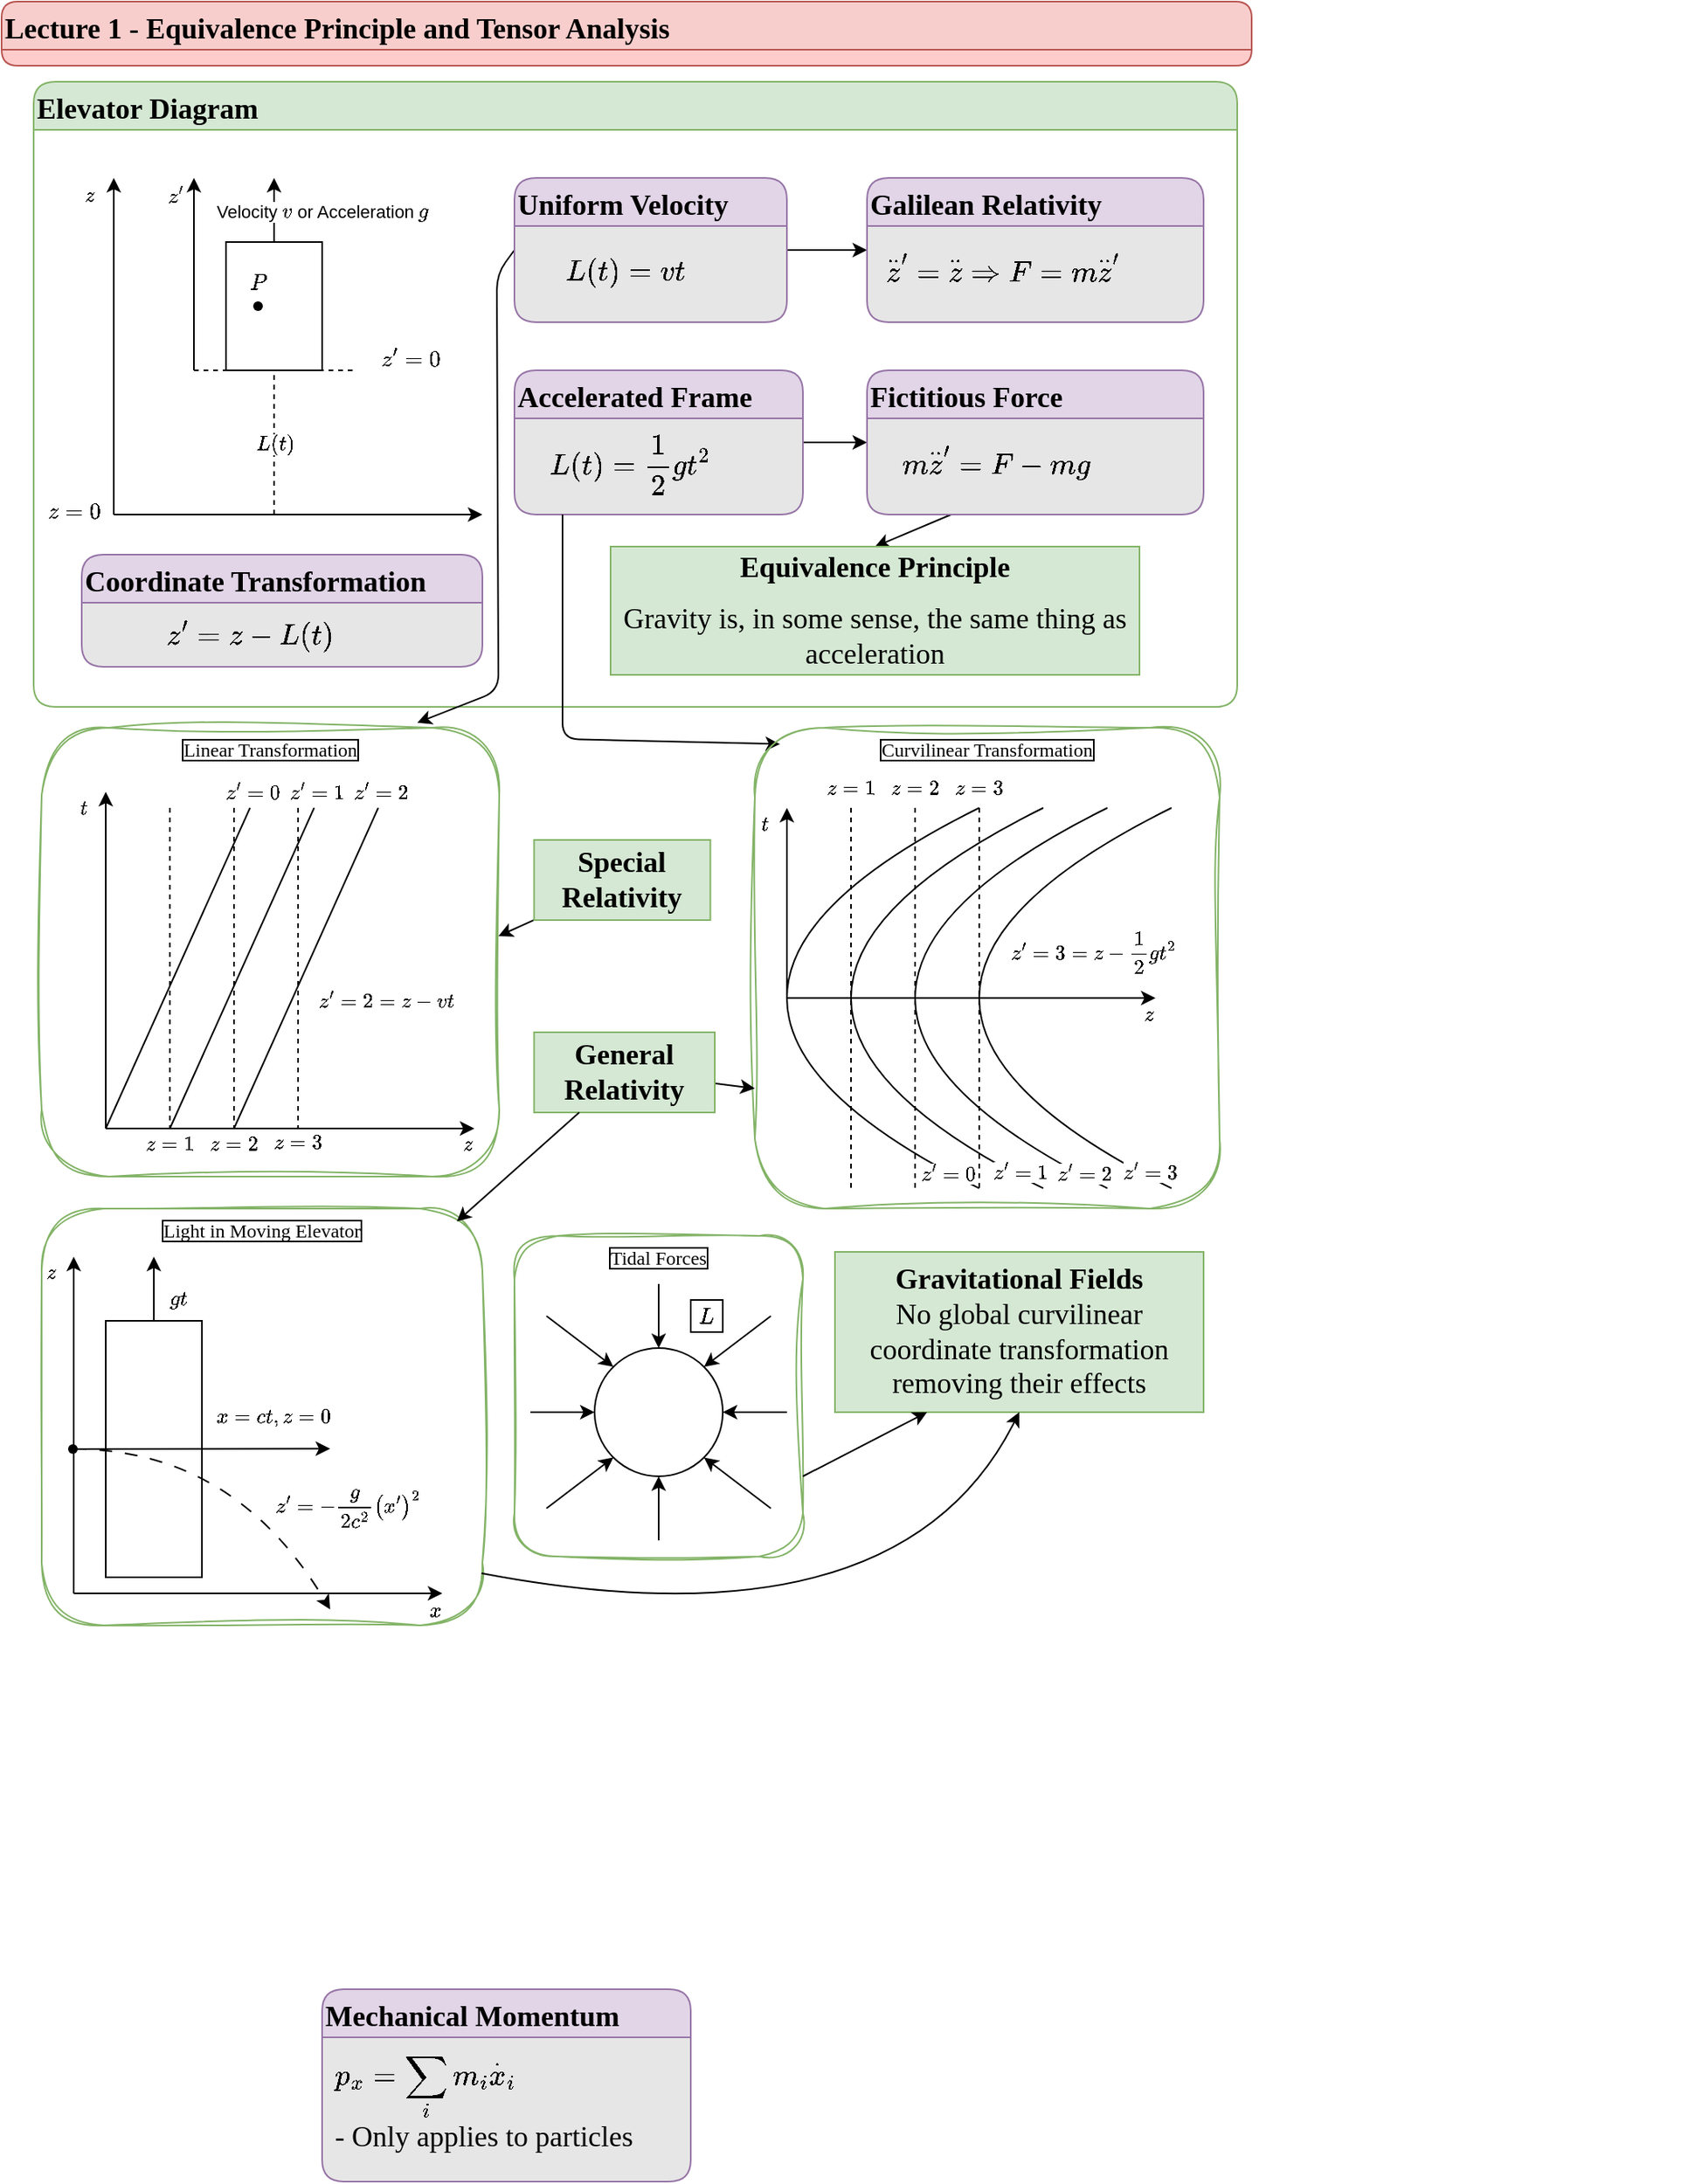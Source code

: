 <mxfile>
    <diagram id="JDI_gfJpjxLJ_JYhKjTu" name="Page-1">
        <mxGraphModel dx="939" dy="1319" grid="1" gridSize="10" guides="1" tooltips="1" connect="1" arrows="1" fold="1" page="1" pageScale="1" pageWidth="850" pageHeight="1100" math="1" shadow="0">
            <root>
                <mxCell id="0"/>
                <mxCell id="1" parent="0"/>
                <mxCell id="2" value="Lecture 1 - Equivalence Principle and Tensor Analysis" style="swimlane;fontFamily=Comic Sans MS;fontSize=18;align=left;fillColor=#f8cecc;strokeColor=#b85450;fillStyle=auto;rounded=1;startSize=30;labelBackgroundColor=none;swimlaneFillColor=#FFCCCC;gradientColor=none;gradientDirection=south;glass=0;shadow=0;textShadow=0;labelBorderColor=none;collapsible=0;movable=0;resizable=0;rotatable=0;deletable=0;editable=0;locked=1;connectable=0;" parent="1" vertex="1">
                    <mxGeometry x="30" y="10" width="780" height="40" as="geometry"/>
                </mxCell>
                <mxCell id="87" value="Linear Transformation" style="group;fillColor=none;strokeColor=#82b366;fontFamily=Comic Sans MS;labelBorderColor=default;connectable=0;sketch=1;curveFitting=1;jiggle=2;rounded=1;container=0;fontSize=12;movable=0;resizable=0;rotatable=0;deletable=0;editable=0;locked=1;" parent="1" vertex="1" connectable="0">
                    <mxGeometry x="55" y="463" width="285.5" height="280" as="geometry"/>
                </mxCell>
                <mxCell id="38" style="edgeStyle=none;html=1;entryX=0.5;entryY=0;entryDx=0;entryDy=0;exitX=0.25;exitY=1;exitDx=0;exitDy=0;movable=0;resizable=0;rotatable=0;deletable=0;editable=0;locked=1;connectable=0;" parent="1" source="34" target="37" edge="1">
                    <mxGeometry relative="1" as="geometry">
                        <mxPoint x="310" y="360" as="sourcePoint"/>
                    </mxGeometry>
                </mxCell>
                <mxCell id="E-6iDWutbOKhYZRiamqX-6" value="Elevator Diagram" style="swimlane;fontFamily=Comic Sans MS;fontSize=18;align=left;fillColor=#d5e8d4;strokeColor=#82b366;fillStyle=auto;rounded=1;startSize=30;swimlaneFillColor=none;collapsible=0;enumerate=0;comic=0;moveCells=0;fixedWidth=1;resizable=0;movableLabel=0;backgroundOutline=0;container=1;autosize=0;movable=0;rotatable=0;deletable=0;editable=0;locked=1;connectable=0;" parent="1" vertex="1">
                    <mxGeometry x="50" y="60" width="751" height="390" as="geometry">
                        <mxRectangle x="40" y="150" width="250" height="40" as="alternateBounds"/>
                    </mxGeometry>
                </mxCell>
                <mxCell id="37" value="&lt;p&gt;&lt;font face=&quot;Comic Sans MS&quot;&gt;&lt;span style=&quot;font-size: 18px;&quot;&gt;&lt;b&gt;Equivalence Principle&lt;/b&gt;&lt;/span&gt;&lt;/font&gt;&lt;/p&gt;&lt;p&gt;&lt;font face=&quot;Comic Sans MS&quot;&gt;&lt;span style=&quot;font-size: 18px;&quot;&gt;Gravity is, in some sense, the same thing as acceleration&lt;/span&gt;&lt;/font&gt;&lt;/p&gt;" style="text;strokeColor=#82b366;align=center;fillColor=#d5e8d4;html=1;verticalAlign=middle;whiteSpace=wrap;rounded=0;fontFamily=Helvetica;fontSize=11;fontColor=default;movable=0;resizable=0;rotatable=0;deletable=0;editable=0;locked=1;connectable=0;" parent="E-6iDWutbOKhYZRiamqX-6" vertex="1">
                    <mxGeometry x="360" y="290" width="330" height="80" as="geometry"/>
                </mxCell>
                <mxCell id="39" value="Coordinate Transformation" style="swimlane;fontFamily=Comic Sans MS;fontSize=18;align=left;fillColor=#e1d5e7;strokeColor=#9673a6;fillStyle=auto;rounded=1;startSize=30;swimlaneFillColor=#E6E6E6;collapsible=0;enumerate=0;comic=0;moveCells=0;fixedWidth=1;resizable=0;movableLabel=0;backgroundOutline=0;container=1;autosize=0;movable=0;rotatable=0;deletable=0;editable=0;locked=1;connectable=0;" parent="E-6iDWutbOKhYZRiamqX-6" vertex="1">
                    <mxGeometry x="30" y="295" width="250" height="70" as="geometry">
                        <mxRectangle x="40" y="150" width="250" height="40" as="alternateBounds"/>
                    </mxGeometry>
                </mxCell>
                <mxCell id="40" value="`z^\prime = z - L(t)`" style="text;html=1;align=left;verticalAlign=middle;resizable=0;points=[];autosize=1;strokeColor=none;fillColor=none;fontSize=18;fontFamily=Comic Sans MS;overflow=visible;portConstraint=none;connectable=0;autosizeGrid=1;backgroundOutline=0;recursiveResize=0;allowArrows=1;movable=0;rotatable=0;deletable=0;editable=0;locked=1;" parent="39" vertex="1">
                    <mxGeometry x="50.5" y="30" width="200" height="40" as="geometry"/>
                </mxCell>
                <mxCell id="vg88usDtNtBHZfyLmnjd-2" value="Mechanical Momentum" style="swimlane;fontFamily=Comic Sans MS;fontSize=18;align=left;fillColor=#e1d5e7;strokeColor=#9673a6;fillStyle=auto;rounded=1;startSize=30;swimlaneFillColor=#E6E6E6;collapsible=0;enumerate=0;comic=0;moveCells=0;fixedWidth=1;resizable=0;movableLabel=0;backgroundOutline=0;container=1;autosize=0;movable=0;rotatable=0;deletable=0;editable=0;locked=1;connectable=0;" parent="1" vertex="1">
                    <mxGeometry x="230" y="1250" width="230" height="120" as="geometry">
                        <mxRectangle x="40" y="150" width="250" height="40" as="alternateBounds"/>
                    </mxGeometry>
                </mxCell>
                <mxCell id="vg88usDtNtBHZfyLmnjd-3" value="`p_x = \sum_i m_i \dot x_i`&lt;div&gt;- Only applies to particles&lt;/div&gt;" style="text;html=1;align=left;verticalAlign=middle;resizable=0;points=[];autosize=1;strokeColor=none;fillColor=none;fontSize=18;fontFamily=Comic Sans MS;overflow=visible;portConstraint=none;connectable=0;autosizeGrid=1;backgroundOutline=0;recursiveResize=0;allowArrows=1;movable=0;rotatable=0;deletable=0;editable=0;locked=1;" parent="vg88usDtNtBHZfyLmnjd-2" vertex="1">
                    <mxGeometry x="6" y="42" width="270" height="60" as="geometry"/>
                </mxCell>
                <mxCell id="3" value="" style="endArrow=classic;html=1;movable=0;resizable=0;rotatable=0;deletable=0;editable=0;locked=1;connectable=0;" parent="1" edge="1">
                    <mxGeometry width="50" height="50" relative="1" as="geometry">
                        <mxPoint x="100" y="330" as="sourcePoint"/>
                        <mxPoint x="100" y="120" as="targetPoint"/>
                    </mxGeometry>
                </mxCell>
                <mxCell id="7" value="`z`" style="edgeLabel;html=1;align=center;verticalAlign=middle;resizable=0;points=[];movable=0;rotatable=0;deletable=0;editable=0;locked=1;connectable=0;" parent="3" vertex="1" connectable="0">
                    <mxGeometry x="0.181" y="3" relative="1" as="geometry">
                        <mxPoint x="-12" y="-75" as="offset"/>
                    </mxGeometry>
                </mxCell>
                <mxCell id="4" value="" style="endArrow=classic;html=1;movable=0;resizable=0;rotatable=0;deletable=0;editable=0;locked=1;connectable=0;" parent="1" edge="1">
                    <mxGeometry width="50" height="50" relative="1" as="geometry">
                        <mxPoint x="100" y="330" as="sourcePoint"/>
                        <mxPoint x="330" y="330" as="targetPoint"/>
                    </mxGeometry>
                </mxCell>
                <mxCell id="8" value="" style="rounded=0;whiteSpace=wrap;html=1;movable=0;resizable=0;rotatable=0;deletable=0;editable=0;locked=1;connectable=0;" parent="1" vertex="1">
                    <mxGeometry x="170" y="160" width="60" height="80" as="geometry"/>
                </mxCell>
                <mxCell id="9" value="" style="endArrow=none;dashed=1;html=1;entryX=0.5;entryY=1;entryDx=0;entryDy=0;movable=0;resizable=0;rotatable=0;deletable=0;editable=0;locked=1;connectable=0;" parent="1" target="8" edge="1">
                    <mxGeometry width="50" height="50" relative="1" as="geometry">
                        <mxPoint x="200" y="330" as="sourcePoint"/>
                        <mxPoint x="280" y="230" as="targetPoint"/>
                    </mxGeometry>
                </mxCell>
                <mxCell id="10" value="`L(t)`" style="edgeLabel;html=1;align=center;verticalAlign=middle;resizable=0;points=[];movable=0;rotatable=0;deletable=0;editable=0;locked=1;connectable=0;" parent="9" vertex="1" connectable="0">
                    <mxGeometry x="-0.013" relative="1" as="geometry">
                        <mxPoint as="offset"/>
                    </mxGeometry>
                </mxCell>
                <mxCell id="11" value="" style="endArrow=none;dashed=1;html=1;movable=0;resizable=0;rotatable=0;deletable=0;editable=0;locked=1;connectable=0;" parent="1" edge="1">
                    <mxGeometry width="50" height="50" relative="1" as="geometry">
                        <mxPoint x="150" y="240" as="sourcePoint"/>
                        <mxPoint x="250" y="240" as="targetPoint"/>
                    </mxGeometry>
                </mxCell>
                <mxCell id="12" value="" style="endArrow=classic;html=1;movable=0;resizable=0;rotatable=0;deletable=0;editable=0;locked=1;connectable=0;" parent="1" edge="1">
                    <mxGeometry width="50" height="50" relative="1" as="geometry">
                        <mxPoint x="150" y="240" as="sourcePoint"/>
                        <mxPoint x="150" y="120" as="targetPoint"/>
                    </mxGeometry>
                </mxCell>
                <mxCell id="13" value="`z^&#39;`" style="edgeLabel;html=1;align=center;verticalAlign=middle;resizable=0;points=[];movable=0;rotatable=0;deletable=0;editable=0;locked=1;connectable=0;" parent="12" vertex="1" connectable="0">
                    <mxGeometry x="0.181" y="3" relative="1" as="geometry">
                        <mxPoint x="-9" y="-38" as="offset"/>
                    </mxGeometry>
                </mxCell>
                <mxCell id="14" value="" style="endArrow=classic;html=1;exitX=0.5;exitY=0;exitDx=0;exitDy=0;movable=0;resizable=0;rotatable=0;deletable=0;editable=0;locked=1;connectable=0;" parent="1" source="8" edge="1">
                    <mxGeometry width="50" height="50" relative="1" as="geometry">
                        <mxPoint x="199.64" y="130" as="sourcePoint"/>
                        <mxPoint x="200" y="120" as="targetPoint"/>
                    </mxGeometry>
                </mxCell>
                <mxCell id="15" value="Velocity `v` or Acceleration `g`" style="edgeLabel;html=1;align=center;verticalAlign=middle;resizable=0;points=[];movable=0;rotatable=0;deletable=0;editable=0;locked=1;connectable=0;" parent="14" vertex="1" connectable="0">
                    <mxGeometry x="0.181" y="3" relative="1" as="geometry">
                        <mxPoint x="33" y="4" as="offset"/>
                    </mxGeometry>
                </mxCell>
                <mxCell id="16" value="`z^\prime = 0`" style="text;html=1;align=center;verticalAlign=middle;resizable=0;points=[];autosize=1;strokeColor=none;fillColor=none;movable=0;rotatable=0;deletable=0;editable=0;locked=1;connectable=0;" parent="1" vertex="1">
                    <mxGeometry x="235" y="218" width="100" height="30" as="geometry"/>
                </mxCell>
                <mxCell id="17" value="`z = 0`" style="text;html=1;align=center;verticalAlign=middle;resizable=0;points=[];autosize=1;strokeColor=none;fillColor=none;movable=0;rotatable=0;deletable=0;editable=0;locked=1;connectable=0;" parent="1" vertex="1">
                    <mxGeometry x="44.5" y="313" width="60" height="30" as="geometry"/>
                </mxCell>
                <mxCell id="18" value="" style="shape=waypoint;sketch=0;fillStyle=solid;size=6;pointerEvents=1;points=[];fillColor=none;resizable=0;rotatable=0;perimeter=centerPerimeter;snapToPoint=1;movable=0;deletable=0;editable=0;locked=1;connectable=0;" parent="1" vertex="1">
                    <mxGeometry x="180" y="190" width="20" height="20" as="geometry"/>
                </mxCell>
                <mxCell id="19" value="`P`" style="text;html=1;align=center;verticalAlign=middle;resizable=0;points=[];autosize=1;strokeColor=none;fillColor=none;movable=0;rotatable=0;deletable=0;editable=0;locked=1;connectable=0;" parent="1" vertex="1">
                    <mxGeometry x="170" y="170" width="40" height="30" as="geometry"/>
                </mxCell>
                <mxCell id="32" style="edgeStyle=none;html=1;movable=0;resizable=0;rotatable=0;deletable=0;editable=0;locked=1;connectable=0;" parent="1" source="24" edge="1">
                    <mxGeometry relative="1" as="geometry">
                        <mxPoint x="570" y="165" as="targetPoint"/>
                    </mxGeometry>
                </mxCell>
                <mxCell id="92" style="edgeStyle=none;html=1;entryX=0.821;entryY=-0.011;entryDx=0;entryDy=0;exitX=0;exitY=0.5;exitDx=0;exitDy=0;entryPerimeter=0;movable=0;resizable=0;rotatable=0;deletable=0;editable=0;locked=1;connectable=0;" parent="1" source="24" target="87" edge="1">
                    <mxGeometry relative="1" as="geometry">
                        <Array as="points">
                            <mxPoint x="339" y="180"/>
                            <mxPoint x="340" y="440"/>
                        </Array>
                    </mxGeometry>
                </mxCell>
                <mxCell id="24" value="Uniform Velocity" style="swimlane;fontFamily=Comic Sans MS;fontSize=18;align=left;fillColor=#e1d5e7;strokeColor=#9673a6;fillStyle=auto;rounded=1;startSize=30;swimlaneFillColor=#E6E6E6;collapsible=0;enumerate=0;comic=0;moveCells=0;fixedWidth=1;resizable=0;movableLabel=0;backgroundOutline=0;container=1;autosize=0;movable=0;rotatable=0;deletable=0;editable=0;locked=1;connectable=0;" parent="1" vertex="1">
                    <mxGeometry x="350" y="120" width="170" height="90" as="geometry">
                        <mxRectangle x="40" y="150" width="250" height="40" as="alternateBounds"/>
                    </mxGeometry>
                </mxCell>
                <mxCell id="25" value="`L(t) = vt`" style="text;html=1;align=left;verticalAlign=middle;resizable=0;points=[];autosize=1;strokeColor=none;fillColor=none;fontSize=18;fontFamily=Comic Sans MS;overflow=visible;portConstraint=none;connectable=0;autosizeGrid=1;backgroundOutline=0;recursiveResize=0;allowArrows=1;movable=0;rotatable=0;deletable=0;editable=0;locked=1;" parent="24" vertex="1">
                    <mxGeometry x="30" y="38" width="110" height="40" as="geometry"/>
                </mxCell>
                <mxCell id="36" style="edgeStyle=none;html=1;exitX=1;exitY=0.5;exitDx=0;exitDy=0;entryX=0;entryY=0.5;entryDx=0;entryDy=0;movable=0;resizable=0;rotatable=0;deletable=0;editable=0;locked=1;connectable=0;" parent="1" source="26" target="34" edge="1">
                    <mxGeometry relative="1" as="geometry"/>
                </mxCell>
                <mxCell id="26" value="Accelerated Frame" style="swimlane;fontFamily=Comic Sans MS;fontSize=18;align=left;fillColor=#e1d5e7;strokeColor=#9673a6;fillStyle=auto;rounded=1;startSize=30;swimlaneFillColor=#E6E6E6;collapsible=0;enumerate=0;comic=0;moveCells=0;fixedWidth=1;resizable=0;movableLabel=0;backgroundOutline=0;container=1;autosize=0;movable=0;rotatable=0;deletable=0;editable=0;locked=1;connectable=0;" parent="1" vertex="1">
                    <mxGeometry x="350" y="240" width="180" height="90" as="geometry">
                        <mxRectangle x="40" y="150" width="250" height="40" as="alternateBounds"/>
                    </mxGeometry>
                </mxCell>
                <mxCell id="27" value="`L(t) = \frac{1}{2} g t^2`" style="text;html=1;align=left;verticalAlign=middle;resizable=0;points=[];autosize=1;strokeColor=none;fillColor=none;fontSize=18;fontFamily=Comic Sans MS;overflow=visible;portConstraint=none;connectable=0;autosizeGrid=1;backgroundOutline=0;recursiveResize=0;allowArrows=1;movable=0;rotatable=0;deletable=0;editable=0;locked=1;" parent="26" vertex="1">
                    <mxGeometry x="20" y="38" width="240" height="40" as="geometry"/>
                </mxCell>
                <mxCell id="30" value="Galilean Relativity" style="swimlane;fontFamily=Comic Sans MS;fontSize=18;align=left;fillColor=#e1d5e7;strokeColor=#9673a6;fillStyle=auto;rounded=1;startSize=30;swimlaneFillColor=#E6E6E6;collapsible=0;enumerate=0;comic=0;moveCells=0;fixedWidth=1;resizable=0;movableLabel=0;backgroundOutline=0;container=1;autosize=0;connectable=0;movable=0;rotatable=0;deletable=0;editable=0;locked=1;" parent="1" vertex="1">
                    <mxGeometry x="570" y="120" width="210" height="90" as="geometry">
                        <mxRectangle x="40" y="150" width="250" height="40" as="alternateBounds"/>
                    </mxGeometry>
                </mxCell>
                <mxCell id="31" value="`\ddot z^\prime = \ddot z \implies F = m\ddot z^\prime`" style="text;html=1;align=left;verticalAlign=middle;resizable=0;points=[];autosize=1;strokeColor=none;fillColor=none;fontSize=18;fontFamily=Comic Sans MS;overflow=visible;portConstraint=none;connectable=0;autosizeGrid=1;backgroundOutline=0;recursiveResize=0;allowArrows=1;movable=0;rotatable=0;deletable=0;editable=0;locked=1;" parent="30" vertex="1">
                    <mxGeometry x="10" y="38" width="510" height="40" as="geometry"/>
                </mxCell>
                <mxCell id="34" value="Fictitious Force" style="swimlane;fontFamily=Comic Sans MS;fontSize=18;align=left;fillColor=#e1d5e7;strokeColor=#9673a6;fillStyle=auto;rounded=1;startSize=30;swimlaneFillColor=#E6E6E6;collapsible=0;enumerate=0;comic=0;moveCells=0;fixedWidth=1;resizable=0;movableLabel=0;backgroundOutline=0;container=1;autosize=0;connectable=0;movable=0;rotatable=0;deletable=0;editable=0;locked=1;" parent="1" vertex="1">
                    <mxGeometry x="570" y="240" width="210" height="90" as="geometry">
                        <mxRectangle x="40" y="150" width="250" height="40" as="alternateBounds"/>
                    </mxGeometry>
                </mxCell>
                <mxCell id="35" value="`m\ddot z^\prime = F - mg`" style="text;html=1;align=left;verticalAlign=middle;resizable=0;points=[];autosize=1;strokeColor=none;fillColor=none;fontSize=18;fontFamily=Comic Sans MS;overflow=visible;portConstraint=none;connectable=0;autosizeGrid=1;backgroundOutline=0;recursiveResize=0;allowArrows=1;movable=0;rotatable=0;deletable=0;editable=0;locked=1;" parent="34" vertex="1">
                    <mxGeometry x="20" y="38" width="260" height="40" as="geometry"/>
                </mxCell>
                <mxCell id="91" value="" style="endArrow=classic;html=1;entryX=0.054;entryY=0.034;entryDx=0;entryDy=0;entryPerimeter=0;movable=0;resizable=0;rotatable=0;deletable=0;editable=0;locked=1;connectable=0;" parent="1" target="89" edge="1">
                    <mxGeometry width="50" height="50" relative="1" as="geometry">
                        <mxPoint x="380" y="330" as="sourcePoint"/>
                        <mxPoint x="430" y="540" as="targetPoint"/>
                        <Array as="points">
                            <mxPoint x="380" y="470"/>
                        </Array>
                    </mxGeometry>
                </mxCell>
                <mxCell id="89" value="Curvilinear Transformation" style="group;fontFamily=Comic Sans MS;labelBorderColor=default;connectable=0;sketch=1;curveFitting=1;jiggle=2;rounded=1;container=0;fontSize=12;fillColor=none;strokeColor=#82b366;movable=0;resizable=0;rotatable=0;deletable=0;editable=0;locked=1;" parent="1" vertex="1" connectable="0">
                    <mxGeometry x="500" y="463" width="290" height="300" as="geometry"/>
                </mxCell>
                <mxCell id="97" style="edgeStyle=none;html=1;entryX=0;entryY=0.75;entryDx=0;entryDy=0;movable=0;resizable=0;rotatable=0;deletable=0;editable=0;locked=1;connectable=0;" parent="1" source="94" target="89" edge="1">
                    <mxGeometry relative="1" as="geometry"/>
                </mxCell>
                <mxCell id="94" value="&lt;p&gt;&lt;font face=&quot;Comic Sans MS&quot;&gt;&lt;span style=&quot;font-size: 18px;&quot;&gt;&lt;b&gt;General&lt;br&gt;Relativity&lt;/b&gt;&lt;/span&gt;&lt;/font&gt;&lt;/p&gt;" style="text;strokeColor=#82b366;align=center;fillColor=#d5e8d4;html=1;verticalAlign=middle;whiteSpace=wrap;rounded=0;fontFamily=Helvetica;fontSize=11;fontColor=default;rotation=0;movable=0;resizable=0;rotatable=0;deletable=0;editable=0;locked=1;connectable=0;" parent="1" vertex="1">
                    <mxGeometry x="362.25" y="653" width="112.75" height="50" as="geometry"/>
                </mxCell>
                <mxCell id="96" style="edgeStyle=none;html=1;movable=0;resizable=0;rotatable=0;deletable=0;editable=0;locked=1;connectable=0;" parent="1" source="93" edge="1">
                    <mxGeometry relative="1" as="geometry">
                        <mxPoint x="340" y="593" as="targetPoint"/>
                    </mxGeometry>
                </mxCell>
                <mxCell id="93" value="&lt;p&gt;&lt;font face=&quot;Comic Sans MS&quot;&gt;&lt;span style=&quot;font-size: 18px;&quot;&gt;&lt;b&gt;Special &lt;br&gt;Relativity&lt;/b&gt;&lt;/span&gt;&lt;/font&gt;&lt;/p&gt;" style="text;strokeColor=#82b366;align=center;fillColor=#d5e8d4;html=1;verticalAlign=middle;whiteSpace=wrap;rounded=0;fontFamily=Helvetica;fontSize=11;fontColor=default;rotation=0;movable=0;resizable=0;rotatable=0;deletable=0;editable=0;locked=1;connectable=0;" parent="1" vertex="1">
                    <mxGeometry x="362.25" y="533" width="110" height="50" as="geometry"/>
                </mxCell>
                <mxCell id="116" value="" style="endArrow=classic;html=1;movable=0;resizable=0;rotatable=0;deletable=0;editable=0;locked=1;connectable=0;" parent="1" edge="1">
                    <mxGeometry width="50" height="50" relative="1" as="geometry">
                        <mxPoint x="75" y="1003" as="sourcePoint"/>
                        <mxPoint x="75" y="793" as="targetPoint"/>
                    </mxGeometry>
                </mxCell>
                <mxCell id="117" value="`z`" style="edgeLabel;html=1;align=center;verticalAlign=middle;resizable=0;points=[];movable=0;rotatable=0;deletable=0;editable=0;locked=1;connectable=0;" parent="116" vertex="1" connectable="0">
                    <mxGeometry x="0.181" y="3" relative="1" as="geometry">
                        <mxPoint x="-11" y="-76" as="offset"/>
                    </mxGeometry>
                </mxCell>
                <mxCell id="118" value="" style="endArrow=classic;html=1;movable=0;resizable=0;rotatable=0;deletable=0;editable=0;locked=1;connectable=0;" parent="1" edge="1">
                    <mxGeometry width="50" height="50" relative="1" as="geometry">
                        <mxPoint x="75" y="1003" as="sourcePoint"/>
                        <mxPoint x="305" y="1003" as="targetPoint"/>
                    </mxGeometry>
                </mxCell>
                <mxCell id="132" value="`x`" style="edgeLabel;html=1;align=center;verticalAlign=middle;resizable=0;points=[];movable=0;rotatable=0;deletable=0;editable=0;locked=1;connectable=0;" parent="118" vertex="1" connectable="0">
                    <mxGeometry x="0.72" y="1" relative="1" as="geometry">
                        <mxPoint x="27" y="12" as="offset"/>
                    </mxGeometry>
                </mxCell>
                <mxCell id="133" value="" style="rounded=0;whiteSpace=wrap;html=1;movable=0;resizable=0;rotatable=0;deletable=0;editable=0;locked=1;connectable=0;" parent="1" vertex="1">
                    <mxGeometry x="95" y="833" width="60" height="160" as="geometry"/>
                </mxCell>
                <mxCell id="134" value="" style="endArrow=classic;html=1;exitX=0.5;exitY=0;exitDx=0;exitDy=0;movable=0;resizable=0;rotatable=0;deletable=0;editable=0;locked=1;connectable=0;" parent="1" source="133" edge="1">
                    <mxGeometry width="50" height="50" relative="1" as="geometry">
                        <mxPoint x="175" y="933" as="sourcePoint"/>
                        <mxPoint x="125" y="793" as="targetPoint"/>
                    </mxGeometry>
                </mxCell>
                <mxCell id="152" value="`g t`" style="edgeLabel;html=1;align=center;verticalAlign=middle;resizable=0;points=[];movable=0;rotatable=0;deletable=0;editable=0;locked=1;connectable=0;" parent="134" vertex="1" connectable="0">
                    <mxGeometry x="-0.285" y="-1" relative="1" as="geometry">
                        <mxPoint x="14" as="offset"/>
                    </mxGeometry>
                </mxCell>
                <mxCell id="138" value="" style="endArrow=classic;html=1;movable=0;resizable=0;rotatable=0;deletable=0;editable=0;locked=1;connectable=0;" parent="1" source="153" edge="1">
                    <mxGeometry width="50" height="50" relative="1" as="geometry">
                        <mxPoint x="75" y="912.75" as="sourcePoint"/>
                        <mxPoint x="235" y="912.75" as="targetPoint"/>
                    </mxGeometry>
                </mxCell>
                <mxCell id="147" value="`x = ct, z = 0`" style="edgeLabel;html=1;align=center;verticalAlign=middle;resizable=0;points=[];movable=0;rotatable=0;deletable=0;editable=0;locked=1;connectable=0;" parent="138" vertex="1" connectable="0">
                    <mxGeometry x="0.154" y="1" relative="1" as="geometry">
                        <mxPoint x="32" y="-19" as="offset"/>
                    </mxGeometry>
                </mxCell>
                <mxCell id="142" value="" style="curved=1;endArrow=classic;html=1;dashed=1;dashPattern=8 8;movable=0;resizable=0;rotatable=0;deletable=0;editable=0;locked=1;connectable=0;" parent="1" edge="1">
                    <mxGeometry width="50" height="50" relative="1" as="geometry">
                        <mxPoint x="75" y="913" as="sourcePoint"/>
                        <mxPoint x="235" y="1013" as="targetPoint"/>
                        <Array as="points">
                            <mxPoint x="175" y="913"/>
                        </Array>
                    </mxGeometry>
                </mxCell>
                <mxCell id="146" value="`z^&#39; = -\frac{g}{2c^2}(x^&#39;)^2`" style="edgeLabel;html=1;align=center;verticalAlign=middle;resizable=0;points=[];movable=0;rotatable=0;deletable=0;editable=0;locked=1;connectable=0;" parent="142" vertex="1" connectable="0">
                    <mxGeometry x="0.268" y="-9" relative="1" as="geometry">
                        <mxPoint x="59" as="offset"/>
                    </mxGeometry>
                </mxCell>
                <mxCell id="41" value="" style="endArrow=classic;html=1;movable=0;resizable=0;rotatable=0;deletable=0;editable=0;locked=1;connectable=0;" parent="1" edge="1">
                    <mxGeometry width="50" height="50" relative="1" as="geometry">
                        <mxPoint x="95" y="713" as="sourcePoint"/>
                        <mxPoint x="95" y="503" as="targetPoint"/>
                    </mxGeometry>
                </mxCell>
                <mxCell id="42" value="`t`" style="edgeLabel;html=1;align=center;verticalAlign=middle;resizable=0;points=[];movable=0;rotatable=0;deletable=0;editable=0;locked=1;connectable=0;" parent="41" vertex="1" connectable="0">
                    <mxGeometry x="0.181" y="3" relative="1" as="geometry">
                        <mxPoint x="-11" y="-76" as="offset"/>
                    </mxGeometry>
                </mxCell>
                <mxCell id="43" value="" style="endArrow=classic;html=1;movable=0;resizable=0;rotatable=0;deletable=0;editable=0;locked=1;connectable=0;" parent="1" edge="1">
                    <mxGeometry width="50" height="50" relative="1" as="geometry">
                        <mxPoint x="95" y="713" as="sourcePoint"/>
                        <mxPoint x="325" y="713" as="targetPoint"/>
                    </mxGeometry>
                </mxCell>
                <mxCell id="44" value="`z`" style="edgeLabel;html=1;align=center;verticalAlign=middle;resizable=0;points=[];movable=0;rotatable=0;deletable=0;editable=0;locked=1;connectable=0;" parent="43" vertex="1" connectable="0">
                    <mxGeometry x="0.048" relative="1" as="geometry">
                        <mxPoint x="105" y="10" as="offset"/>
                    </mxGeometry>
                </mxCell>
                <mxCell id="45" value="" style="endArrow=none;html=1;movable=0;resizable=0;rotatable=0;deletable=0;editable=0;locked=1;connectable=0;" parent="1" edge="1">
                    <mxGeometry width="50" height="50" relative="1" as="geometry">
                        <mxPoint x="95" y="713" as="sourcePoint"/>
                        <mxPoint x="185" y="513" as="targetPoint"/>
                    </mxGeometry>
                </mxCell>
                <mxCell id="57" value="`z^\prime=0`" style="edgeLabel;html=1;align=center;verticalAlign=middle;resizable=0;points=[];movable=0;rotatable=0;deletable=0;editable=0;locked=1;connectable=0;" parent="45" vertex="1" connectable="0">
                    <mxGeometry x="0.472" relative="1" as="geometry">
                        <mxPoint x="24" y="-63" as="offset"/>
                    </mxGeometry>
                </mxCell>
                <mxCell id="46" value="" style="endArrow=none;html=1;movable=0;resizable=0;rotatable=0;deletable=0;editable=0;locked=1;connectable=0;" parent="1" edge="1">
                    <mxGeometry width="50" height="50" relative="1" as="geometry">
                        <mxPoint x="135" y="713" as="sourcePoint"/>
                        <mxPoint x="225" y="513" as="targetPoint"/>
                    </mxGeometry>
                </mxCell>
                <mxCell id="59" value="&lt;span style=&quot;color: rgb(0, 0, 0);&quot;&gt;`z^\prime=1`&lt;/span&gt;" style="edgeLabel;html=1;align=center;verticalAlign=middle;resizable=0;points=[];movable=0;rotatable=0;deletable=0;editable=0;locked=1;connectable=0;" parent="46" vertex="1" connectable="0">
                    <mxGeometry x="0.367" y="-1" relative="1" as="geometry">
                        <mxPoint x="28" y="-74" as="offset"/>
                    </mxGeometry>
                </mxCell>
                <mxCell id="47" value="" style="endArrow=none;html=1;movable=0;resizable=0;rotatable=0;deletable=0;editable=0;locked=1;connectable=0;" parent="1" edge="1">
                    <mxGeometry width="50" height="50" relative="1" as="geometry">
                        <mxPoint x="175" y="713" as="sourcePoint"/>
                        <mxPoint x="265" y="513" as="targetPoint"/>
                    </mxGeometry>
                </mxCell>
                <mxCell id="60" value="&lt;span style=&quot;color: rgb(0, 0, 0);&quot;&gt;`z^\prime=2`&lt;/span&gt;" style="edgeLabel;html=1;align=center;verticalAlign=middle;resizable=0;points=[];movable=0;rotatable=0;deletable=0;editable=0;locked=1;connectable=0;" parent="47" vertex="1" connectable="0">
                    <mxGeometry x="0.605" y="1" relative="1" as="geometry">
                        <mxPoint x="19" y="-49" as="offset"/>
                    </mxGeometry>
                </mxCell>
                <mxCell id="149" value="`z^&#39; = 2 = z - vt`" style="edgeLabel;html=1;align=center;verticalAlign=middle;resizable=0;points=[];movable=0;rotatable=0;deletable=0;editable=0;locked=1;connectable=0;" parent="47" vertex="1" connectable="0">
                    <mxGeometry x="0.203" relative="1" as="geometry">
                        <mxPoint x="41" y="40" as="offset"/>
                    </mxGeometry>
                </mxCell>
                <mxCell id="48" value="" style="endArrow=none;dashed=1;html=1;movable=0;resizable=0;rotatable=0;deletable=0;editable=0;locked=1;connectable=0;" parent="1" edge="1">
                    <mxGeometry width="50" height="50" relative="1" as="geometry">
                        <mxPoint x="135" y="513" as="sourcePoint"/>
                        <mxPoint x="135" y="713" as="targetPoint"/>
                    </mxGeometry>
                </mxCell>
                <mxCell id="54" value="`z=1`" style="edgeLabel;html=1;align=center;verticalAlign=middle;resizable=0;points=[];movable=0;rotatable=0;deletable=0;editable=0;locked=1;connectable=0;" parent="48" vertex="1" connectable="0">
                    <mxGeometry x="0.558" relative="1" as="geometry">
                        <mxPoint y="54" as="offset"/>
                    </mxGeometry>
                </mxCell>
                <mxCell id="49" value="" style="endArrow=none;dashed=1;html=1;movable=0;resizable=0;rotatable=0;deletable=0;editable=0;locked=1;connectable=0;" parent="1" edge="1">
                    <mxGeometry width="50" height="50" relative="1" as="geometry">
                        <mxPoint x="175" y="513" as="sourcePoint"/>
                        <mxPoint x="175" y="713" as="targetPoint"/>
                    </mxGeometry>
                </mxCell>
                <mxCell id="55" value="`z=2`" style="edgeLabel;html=1;align=center;verticalAlign=middle;resizable=0;points=[];movable=0;rotatable=0;deletable=0;editable=0;locked=1;connectable=0;" parent="49" vertex="1" connectable="0">
                    <mxGeometry x="0.505" y="3" relative="1" as="geometry">
                        <mxPoint x="-3" y="59" as="offset"/>
                    </mxGeometry>
                </mxCell>
                <mxCell id="50" value="" style="endArrow=none;dashed=1;html=1;movable=0;resizable=0;rotatable=0;deletable=0;editable=0;locked=1;connectable=0;" parent="1" edge="1">
                    <mxGeometry width="50" height="50" relative="1" as="geometry">
                        <mxPoint x="215" y="513" as="sourcePoint"/>
                        <mxPoint x="215" y="713" as="targetPoint"/>
                    </mxGeometry>
                </mxCell>
                <mxCell id="56" value="`z=3`" style="edgeLabel;html=1;align=center;verticalAlign=middle;resizable=0;points=[];movable=0;rotatable=0;deletable=0;editable=0;locked=1;connectable=0;" parent="50" vertex="1" connectable="0">
                    <mxGeometry x="0.64" y="-2" relative="1" as="geometry">
                        <mxPoint x="2" y="45" as="offset"/>
                    </mxGeometry>
                </mxCell>
                <mxCell id="77" value="" style="curved=1;endArrow=none;html=1;endFill=0;movable=0;resizable=0;rotatable=0;deletable=0;editable=0;locked=1;connectable=0;" parent="1" edge="1">
                    <mxGeometry width="50" height="50" relative="1" as="geometry">
                        <mxPoint x="640" y="513" as="sourcePoint"/>
                        <mxPoint x="640" y="750.333" as="targetPoint"/>
                        <Array as="points">
                            <mxPoint x="400" y="631.667"/>
                        </Array>
                    </mxGeometry>
                </mxCell>
                <mxCell id="81" value="`z^&#39;=0`" style="edgeLabel;html=1;align=center;verticalAlign=middle;resizable=0;points=[];movable=0;rotatable=0;deletable=0;editable=0;locked=1;connectable=0;" parent="77" vertex="1" connectable="0">
                    <mxGeometry x="0.914" y="1" relative="1" as="geometry">
                        <mxPoint y="1" as="offset"/>
                    </mxGeometry>
                </mxCell>
                <mxCell id="61" value="" style="endArrow=classic;html=1;movable=0;resizable=0;rotatable=0;deletable=0;editable=0;locked=1;connectable=0;" parent="1" edge="1">
                    <mxGeometry width="50" height="50" relative="1" as="geometry">
                        <mxPoint x="520" y="631.667" as="sourcePoint"/>
                        <mxPoint x="520" y="513" as="targetPoint"/>
                    </mxGeometry>
                </mxCell>
                <mxCell id="62" value="`t`" style="edgeLabel;html=1;align=center;verticalAlign=middle;resizable=0;points=[];movable=0;rotatable=0;deletable=0;editable=0;locked=1;connectable=0;" parent="61" vertex="1" connectable="0">
                    <mxGeometry x="0.181" y="3" relative="1" as="geometry">
                        <mxPoint x="-11" y="-39" as="offset"/>
                    </mxGeometry>
                </mxCell>
                <mxCell id="63" value="" style="endArrow=classic;html=1;movable=0;resizable=0;rotatable=0;deletable=0;editable=0;locked=1;connectable=0;" parent="1" edge="1">
                    <mxGeometry width="50" height="50" relative="1" as="geometry">
                        <mxPoint x="520" y="631.667" as="sourcePoint"/>
                        <mxPoint x="750" y="631.667" as="targetPoint"/>
                    </mxGeometry>
                </mxCell>
                <mxCell id="64" value="`z`" style="edgeLabel;html=1;align=center;verticalAlign=middle;resizable=0;points=[];movable=0;rotatable=0;deletable=0;editable=0;locked=1;connectable=0;" parent="63" vertex="1" connectable="0">
                    <mxGeometry x="0.048" relative="1" as="geometry">
                        <mxPoint x="105" y="10" as="offset"/>
                    </mxGeometry>
                </mxCell>
                <mxCell id="71" value="" style="endArrow=none;dashed=1;html=1;movable=0;resizable=0;rotatable=0;deletable=0;editable=0;locked=1;connectable=0;" parent="1" edge="1">
                    <mxGeometry width="50" height="50" relative="1" as="geometry">
                        <mxPoint x="560" y="513" as="sourcePoint"/>
                        <mxPoint x="560" y="750.333" as="targetPoint"/>
                    </mxGeometry>
                </mxCell>
                <mxCell id="72" value="`z=1`" style="edgeLabel;html=1;align=center;verticalAlign=middle;resizable=0;points=[];movable=0;rotatable=0;deletable=0;editable=0;locked=1;connectable=0;" parent="71" vertex="1" connectable="0">
                    <mxGeometry x="0.558" relative="1" as="geometry">
                        <mxPoint y="-197" as="offset"/>
                    </mxGeometry>
                </mxCell>
                <mxCell id="73" value="" style="endArrow=none;dashed=1;html=1;movable=0;resizable=0;rotatable=0;deletable=0;editable=0;locked=1;connectable=0;" parent="1" edge="1">
                    <mxGeometry width="50" height="50" relative="1" as="geometry">
                        <mxPoint x="600" y="513" as="sourcePoint"/>
                        <mxPoint x="600" y="750.333" as="targetPoint"/>
                    </mxGeometry>
                </mxCell>
                <mxCell id="74" value="`z=2`" style="edgeLabel;html=1;align=center;verticalAlign=middle;resizable=0;points=[];movable=0;rotatable=0;deletable=0;editable=0;locked=1;connectable=0;" parent="73" vertex="1" connectable="0">
                    <mxGeometry x="0.505" y="3" relative="1" as="geometry">
                        <mxPoint x="-3" y="-191" as="offset"/>
                    </mxGeometry>
                </mxCell>
                <mxCell id="75" value="" style="endArrow=none;dashed=1;html=1;movable=0;resizable=0;rotatable=0;deletable=0;editable=0;locked=1;connectable=0;" parent="1" edge="1">
                    <mxGeometry width="50" height="50" relative="1" as="geometry">
                        <mxPoint x="640" y="513" as="sourcePoint"/>
                        <mxPoint x="640" y="750.333" as="targetPoint"/>
                    </mxGeometry>
                </mxCell>
                <mxCell id="76" value="`z=3`" style="edgeLabel;html=1;align=center;verticalAlign=middle;resizable=0;points=[];movable=0;rotatable=0;deletable=0;editable=0;locked=1;connectable=0;" parent="75" vertex="1" connectable="0">
                    <mxGeometry x="0.64" y="-2" relative="1" as="geometry">
                        <mxPoint x="2" y="-207" as="offset"/>
                    </mxGeometry>
                </mxCell>
                <mxCell id="78" value="" style="curved=1;endArrow=none;html=1;endFill=0;movable=0;resizable=0;rotatable=0;deletable=0;editable=0;locked=1;connectable=0;" parent="1" edge="1">
                    <mxGeometry width="50" height="50" relative="1" as="geometry">
                        <mxPoint x="680" y="513" as="sourcePoint"/>
                        <mxPoint x="680" y="750.333" as="targetPoint"/>
                        <Array as="points">
                            <mxPoint x="440" y="631.667"/>
                        </Array>
                    </mxGeometry>
                </mxCell>
                <mxCell id="85" value="&lt;span style=&quot;color: rgb(0, 0, 0);&quot;&gt;`z^&#39;=1`&lt;/span&gt;" style="edgeLabel;html=1;align=center;verticalAlign=middle;resizable=0;points=[];movable=0;rotatable=0;deletable=0;editable=0;locked=1;connectable=0;" parent="78" vertex="1" connectable="0">
                    <mxGeometry x="0.956" y="1" relative="1" as="geometry">
                        <mxPoint x="-5" y="-4" as="offset"/>
                    </mxGeometry>
                </mxCell>
                <mxCell id="79" value="" style="curved=1;endArrow=none;html=1;endFill=0;movable=0;resizable=0;rotatable=0;deletable=0;editable=0;locked=1;connectable=0;" parent="1" edge="1">
                    <mxGeometry width="50" height="50" relative="1" as="geometry">
                        <mxPoint x="720" y="513" as="sourcePoint"/>
                        <mxPoint x="720" y="750.333" as="targetPoint"/>
                        <Array as="points">
                            <mxPoint x="480" y="631.667"/>
                        </Array>
                    </mxGeometry>
                </mxCell>
                <mxCell id="83" value="&lt;span style=&quot;color: rgb(0, 0, 0);&quot;&gt;`z^&#39;=2`&lt;/span&gt;" style="edgeLabel;html=1;align=center;verticalAlign=middle;resizable=0;points=[];movable=0;rotatable=0;deletable=0;editable=0;locked=1;connectable=0;" parent="79" vertex="1" connectable="0">
                    <mxGeometry x="0.962" y="-2" relative="1" as="geometry">
                        <mxPoint x="-5" y="-7" as="offset"/>
                    </mxGeometry>
                </mxCell>
                <mxCell id="80" value="" style="curved=1;endArrow=none;html=1;endFill=0;movable=0;resizable=0;rotatable=0;deletable=0;editable=0;locked=1;connectable=0;" parent="1" edge="1">
                    <mxGeometry width="50" height="50" relative="1" as="geometry">
                        <mxPoint x="760" y="513" as="sourcePoint"/>
                        <mxPoint x="760" y="750.333" as="targetPoint"/>
                        <Array as="points">
                            <mxPoint x="520" y="631.667"/>
                        </Array>
                    </mxGeometry>
                </mxCell>
                <mxCell id="84" value="&lt;span style=&quot;color: rgb(0, 0, 0);&quot;&gt;`z^&#39;=3`&lt;/span&gt;" style="edgeLabel;html=1;align=center;verticalAlign=middle;resizable=0;points=[];movable=0;rotatable=0;deletable=0;editable=0;locked=1;connectable=0;" parent="80" vertex="1" connectable="0">
                    <mxGeometry x="0.955" relative="1" as="geometry">
                        <mxPoint x="-4" y="-5" as="offset"/>
                    </mxGeometry>
                </mxCell>
                <mxCell id="150" value="`z^&#39; = 3 = z - \frac{1}{2}g t^2`" style="edgeLabel;html=1;align=center;verticalAlign=middle;resizable=0;points=[];movable=0;rotatable=0;deletable=0;editable=0;locked=1;connectable=0;" parent="80" vertex="1" connectable="0">
                    <mxGeometry x="-0.521" y="23" relative="1" as="geometry">
                        <mxPoint x="55" y="12" as="offset"/>
                    </mxGeometry>
                </mxCell>
                <mxCell id="151" value="Light in Moving Elevator" style="group;fillColor=none;strokeColor=#82b366;fontFamily=Comic Sans MS;labelBorderColor=default;connectable=0;sketch=1;curveFitting=1;jiggle=2;rounded=1;container=0;fontSize=12;movable=0;resizable=0;rotatable=0;deletable=0;editable=0;locked=1;" parent="1" vertex="1" connectable="0">
                    <mxGeometry x="55" y="763" width="275" height="260" as="geometry"/>
                </mxCell>
                <mxCell id="154" value="" style="endArrow=classic;html=1;movable=0;resizable=0;rotatable=0;deletable=0;editable=0;locked=1;connectable=0;" parent="1" target="153" edge="1">
                    <mxGeometry width="50" height="50" relative="1" as="geometry">
                        <mxPoint x="75" y="912.75" as="sourcePoint"/>
                        <mxPoint x="235" y="912.75" as="targetPoint"/>
                    </mxGeometry>
                </mxCell>
                <mxCell id="153" value="" style="shape=waypoint;sketch=0;fillStyle=solid;size=6;pointerEvents=1;points=[];fillColor=none;resizable=0;rotatable=0;perimeter=centerPerimeter;snapToPoint=1;movable=0;deletable=0;editable=0;locked=1;connectable=0;" parent="1" vertex="1">
                    <mxGeometry x="64.5" y="903" width="20" height="20" as="geometry"/>
                </mxCell>
                <mxCell id="156" value="" style="endArrow=classic;html=1;exitX=0.25;exitY=1;exitDx=0;exitDy=0;entryX=0.942;entryY=0.031;entryDx=0;entryDy=0;entryPerimeter=0;movable=0;resizable=0;rotatable=0;deletable=0;editable=0;locked=1;connectable=0;" parent="1" source="94" target="151" edge="1">
                    <mxGeometry width="50" height="50" relative="1" as="geometry">
                        <mxPoint x="310" y="813" as="sourcePoint"/>
                        <mxPoint x="350" y="783" as="targetPoint"/>
                    </mxGeometry>
                </mxCell>
                <mxCell id="159" value="" style="ellipse;whiteSpace=wrap;html=1;aspect=fixed;movable=0;resizable=0;rotatable=0;deletable=0;editable=0;locked=1;connectable=0;" vertex="1" parent="1">
                    <mxGeometry x="400" y="850" width="80" height="80" as="geometry"/>
                </mxCell>
                <mxCell id="160" value="" style="endArrow=classic;html=1;entryX=0.5;entryY=0;entryDx=0;entryDy=0;movable=0;resizable=0;rotatable=0;deletable=0;editable=0;locked=1;connectable=0;" edge="1" parent="1" target="159">
                    <mxGeometry width="50" height="50" relative="1" as="geometry">
                        <mxPoint x="440" y="810" as="sourcePoint"/>
                        <mxPoint x="460" y="770" as="targetPoint"/>
                    </mxGeometry>
                </mxCell>
                <mxCell id="161" value="" style="endArrow=classic;html=1;entryX=0.5;entryY=1;entryDx=0;entryDy=0;movable=0;resizable=0;rotatable=0;deletable=0;editable=0;locked=1;connectable=0;" edge="1" parent="1" target="159">
                    <mxGeometry width="50" height="50" relative="1" as="geometry">
                        <mxPoint x="440" y="970" as="sourcePoint"/>
                        <mxPoint x="450" y="843" as="targetPoint"/>
                    </mxGeometry>
                </mxCell>
                <mxCell id="162" value="" style="endArrow=classic;html=1;entryX=1;entryY=0.5;entryDx=0;entryDy=0;movable=0;resizable=0;rotatable=0;deletable=0;editable=0;locked=1;connectable=0;" edge="1" parent="1" target="159">
                    <mxGeometry width="50" height="50" relative="1" as="geometry">
                        <mxPoint x="520" y="890" as="sourcePoint"/>
                        <mxPoint x="450" y="860" as="targetPoint"/>
                    </mxGeometry>
                </mxCell>
                <mxCell id="163" value="" style="endArrow=classic;html=1;entryX=0;entryY=0.5;entryDx=0;entryDy=0;movable=0;resizable=0;rotatable=0;deletable=0;editable=0;locked=1;connectable=0;" edge="1" parent="1" target="159">
                    <mxGeometry width="50" height="50" relative="1" as="geometry">
                        <mxPoint x="360" y="890" as="sourcePoint"/>
                        <mxPoint x="490" y="900" as="targetPoint"/>
                    </mxGeometry>
                </mxCell>
                <mxCell id="164" value="" style="endArrow=classic;html=1;entryX=0;entryY=0;entryDx=0;entryDy=0;movable=0;resizable=0;rotatable=0;deletable=0;editable=0;locked=1;connectable=0;" edge="1" parent="1" target="159">
                    <mxGeometry width="50" height="50" relative="1" as="geometry">
                        <mxPoint x="370" y="830" as="sourcePoint"/>
                        <mxPoint x="410" y="900" as="targetPoint"/>
                    </mxGeometry>
                </mxCell>
                <mxCell id="165" value="" style="endArrow=classic;html=1;entryX=1;entryY=0;entryDx=0;entryDy=0;movable=0;resizable=0;rotatable=0;deletable=0;editable=0;locked=1;connectable=0;" edge="1" parent="1" target="159">
                    <mxGeometry width="50" height="50" relative="1" as="geometry">
                        <mxPoint x="510" y="830" as="sourcePoint"/>
                        <mxPoint x="422" y="872" as="targetPoint"/>
                    </mxGeometry>
                </mxCell>
                <mxCell id="166" value="" style="endArrow=classic;html=1;entryX=0;entryY=1;entryDx=0;entryDy=0;movable=0;resizable=0;rotatable=0;deletable=0;editable=0;locked=1;connectable=0;" edge="1" parent="1" target="159">
                    <mxGeometry width="50" height="50" relative="1" as="geometry">
                        <mxPoint x="370" y="950" as="sourcePoint"/>
                        <mxPoint x="422" y="872" as="targetPoint"/>
                    </mxGeometry>
                </mxCell>
                <mxCell id="167" value="" style="endArrow=classic;html=1;entryX=1;entryY=1;entryDx=0;entryDy=0;movable=0;resizable=0;rotatable=0;deletable=0;editable=0;locked=1;connectable=0;" edge="1" parent="1" target="159">
                    <mxGeometry width="50" height="50" relative="1" as="geometry">
                        <mxPoint x="510" y="950" as="sourcePoint"/>
                        <mxPoint x="422" y="928" as="targetPoint"/>
                    </mxGeometry>
                </mxCell>
                <mxCell id="168" value="Tidal Forces" style="group;fillColor=none;strokeColor=#82b366;fontFamily=Comic Sans MS;labelBorderColor=default;connectable=0;sketch=1;curveFitting=1;jiggle=2;rounded=1;container=0;fontSize=12;allowArrows=1;movable=0;resizable=0;rotatable=0;deletable=0;editable=0;locked=1;" vertex="1" connectable="0" parent="1">
                    <mxGeometry x="350" y="780" width="180" height="200" as="geometry"/>
                </mxCell>
                <mxCell id="169" value="&lt;p&gt;&lt;font face=&quot;Comic Sans MS&quot;&gt;&lt;span style=&quot;font-size: 18px;&quot;&gt;&lt;b&gt;Gravitational Fields&lt;/b&gt;&lt;br&gt;No global curvilinear coordinate transformation removing their effects&lt;/span&gt;&lt;/font&gt;&lt;/p&gt;" style="text;strokeColor=#82b366;align=center;fillColor=#d5e8d4;html=1;verticalAlign=middle;whiteSpace=wrap;rounded=0;fontFamily=Helvetica;fontSize=11;fontColor=default;movable=0;resizable=0;rotatable=0;deletable=0;editable=0;locked=1;connectable=0;" vertex="1" parent="1">
                    <mxGeometry x="550" y="790" width="230" height="100" as="geometry"/>
                </mxCell>
                <mxCell id="170" value="" style="curved=1;endArrow=classic;html=1;entryX=0.5;entryY=1;entryDx=0;entryDy=0;exitX=0.998;exitY=0.875;exitDx=0;exitDy=0;exitPerimeter=0;movable=0;resizable=0;rotatable=0;deletable=0;editable=0;locked=1;connectable=0;" edge="1" parent="1" source="151" target="169">
                    <mxGeometry width="50" height="50" relative="1" as="geometry">
                        <mxPoint x="330" y="1030" as="sourcePoint"/>
                        <mxPoint x="460" y="750" as="targetPoint"/>
                        <Array as="points">
                            <mxPoint x="590" y="1040"/>
                        </Array>
                    </mxGeometry>
                </mxCell>
                <mxCell id="171" value="" style="endArrow=classic;html=1;entryX=0.25;entryY=1;entryDx=0;entryDy=0;exitX=1;exitY=0.75;exitDx=0;exitDy=0;movable=0;resizable=0;rotatable=0;deletable=0;editable=0;locked=1;connectable=0;" edge="1" parent="1" source="168" target="169">
                    <mxGeometry width="50" height="50" relative="1" as="geometry">
                        <mxPoint x="570" y="960" as="sourcePoint"/>
                        <mxPoint x="570" y="800" as="targetPoint"/>
                    </mxGeometry>
                </mxCell>
                <mxCell id="172" value="`L`" style="rounded=0;whiteSpace=wrap;html=1;movable=0;resizable=0;rotatable=0;deletable=0;editable=0;locked=1;connectable=0;" vertex="1" parent="1">
                    <mxGeometry x="460" y="820" width="20" height="20" as="geometry"/>
                </mxCell>
            </root>
        </mxGraphModel>
    </diagram>
</mxfile>

